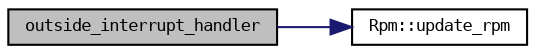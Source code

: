 digraph "outside_interrupt_handler"
{
 // LATEX_PDF_SIZE
  bgcolor="transparent";
  edge [fontname="DejaVuSansMono",fontsize="8",labelfontname="DejaVuSansMono",labelfontsize="8"];
  node [fontname="DejaVuSansMono",fontsize="8",shape=record];
  rankdir="LR";
  Node1 [label="outside_interrupt_handler",height=0.2,width=0.4,color="black", fillcolor="grey75", style="filled", fontcolor="black",tooltip=" "];
  Node1 -> Node2 [color="midnightblue",fontsize="8",style="solid",fontname="DejaVuSansMono"];
  Node2 [label="Rpm::update_rpm",height=0.2,width=0.4,color="black",URL="$classRpm.html#acdcf8286b888e4ffd0aa41d1f37c5b15",tooltip=" "];
}
